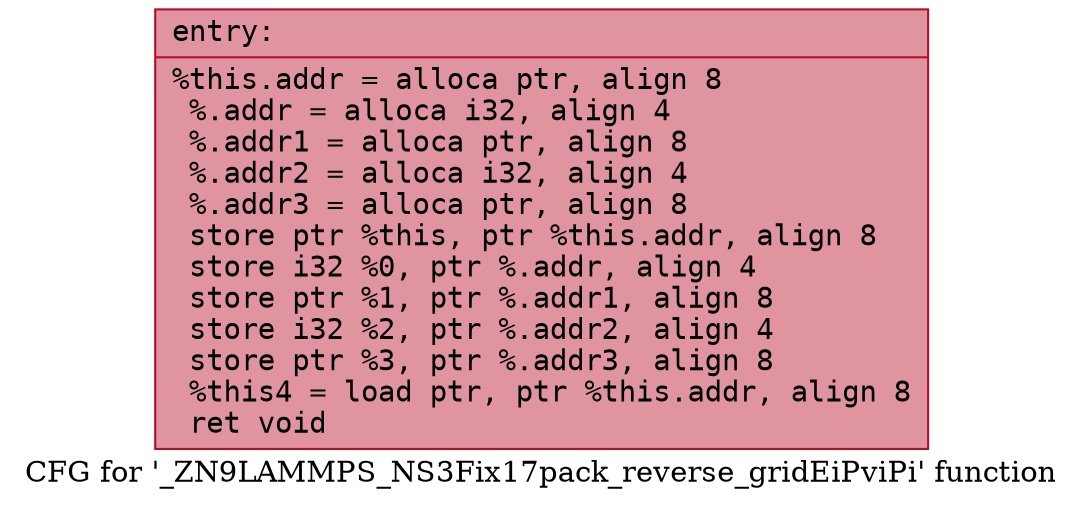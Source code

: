 digraph "CFG for '_ZN9LAMMPS_NS3Fix17pack_reverse_gridEiPviPi' function" {
	label="CFG for '_ZN9LAMMPS_NS3Fix17pack_reverse_gridEiPviPi' function";

	Node0x560f40dac280 [shape=record,color="#b70d28ff", style=filled, fillcolor="#b70d2870" fontname="Courier",label="{entry:\l|  %this.addr = alloca ptr, align 8\l  %.addr = alloca i32, align 4\l  %.addr1 = alloca ptr, align 8\l  %.addr2 = alloca i32, align 4\l  %.addr3 = alloca ptr, align 8\l  store ptr %this, ptr %this.addr, align 8\l  store i32 %0, ptr %.addr, align 4\l  store ptr %1, ptr %.addr1, align 8\l  store i32 %2, ptr %.addr2, align 4\l  store ptr %3, ptr %.addr3, align 8\l  %this4 = load ptr, ptr %this.addr, align 8\l  ret void\l}"];
}
